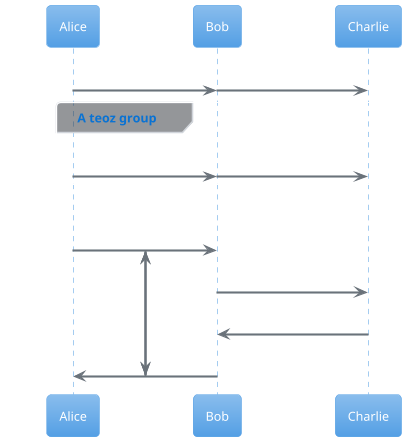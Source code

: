 ' Do not edit
' Theme Gallery
' autogenerated by script
'
@startuml
!$PUML_MODE = "dark"
!theme cloudscape-design
!pragma teoz true
Alice -> Bob : hello
& Bob -> Charlie : hi
group A teoz group
Alice -> Bob : hello
& Bob -> Charlie : ha
end
{start} Alice -> Bob : start doing things\nduring duration
Bob -> Charlie : something
Charlie -> Bob : something else
{end} Bob -> Alice : finish
{start} <-> {end} : some time
@enduml
